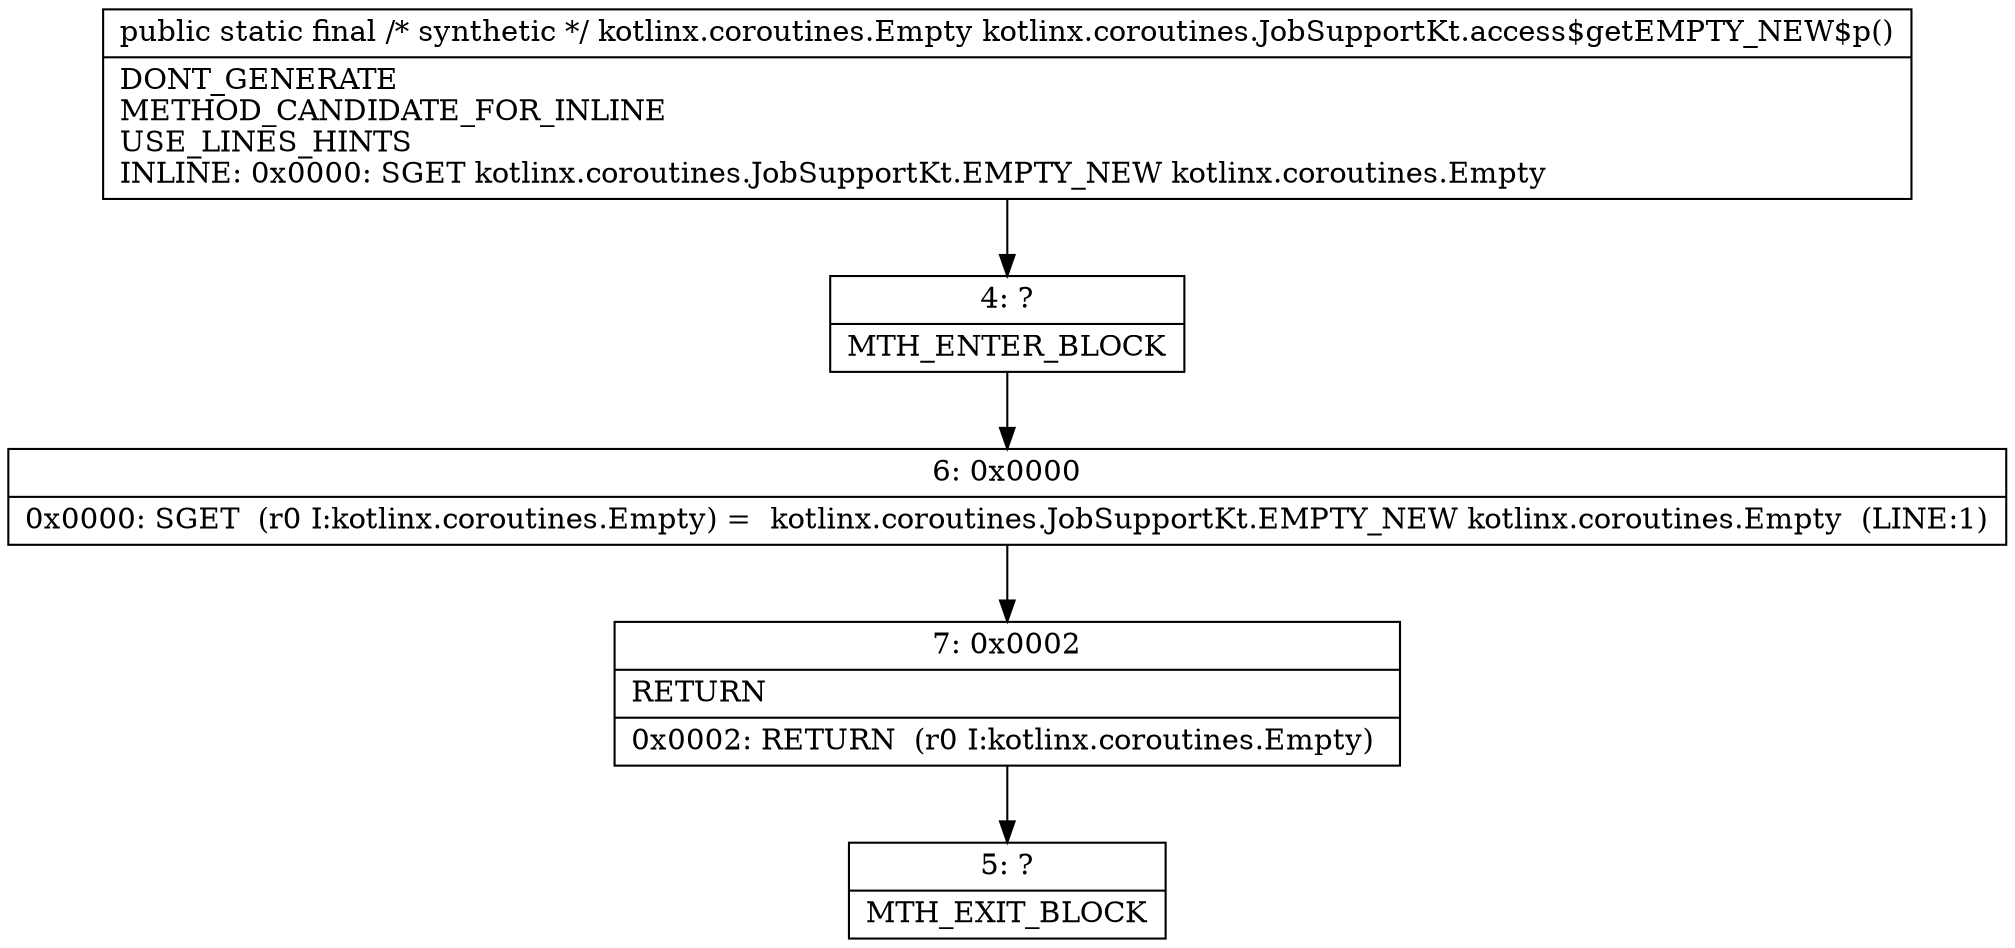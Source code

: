 digraph "CFG forkotlinx.coroutines.JobSupportKt.access$getEMPTY_NEW$p()Lkotlinx\/coroutines\/Empty;" {
Node_4 [shape=record,label="{4\:\ ?|MTH_ENTER_BLOCK\l}"];
Node_6 [shape=record,label="{6\:\ 0x0000|0x0000: SGET  (r0 I:kotlinx.coroutines.Empty) =  kotlinx.coroutines.JobSupportKt.EMPTY_NEW kotlinx.coroutines.Empty  (LINE:1)\l}"];
Node_7 [shape=record,label="{7\:\ 0x0002|RETURN\l|0x0002: RETURN  (r0 I:kotlinx.coroutines.Empty) \l}"];
Node_5 [shape=record,label="{5\:\ ?|MTH_EXIT_BLOCK\l}"];
MethodNode[shape=record,label="{public static final \/* synthetic *\/ kotlinx.coroutines.Empty kotlinx.coroutines.JobSupportKt.access$getEMPTY_NEW$p()  | DONT_GENERATE\lMETHOD_CANDIDATE_FOR_INLINE\lUSE_LINES_HINTS\lINLINE: 0x0000: SGET   kotlinx.coroutines.JobSupportKt.EMPTY_NEW kotlinx.coroutines.Empty\l}"];
MethodNode -> Node_4;Node_4 -> Node_6;
Node_6 -> Node_7;
Node_7 -> Node_5;
}

